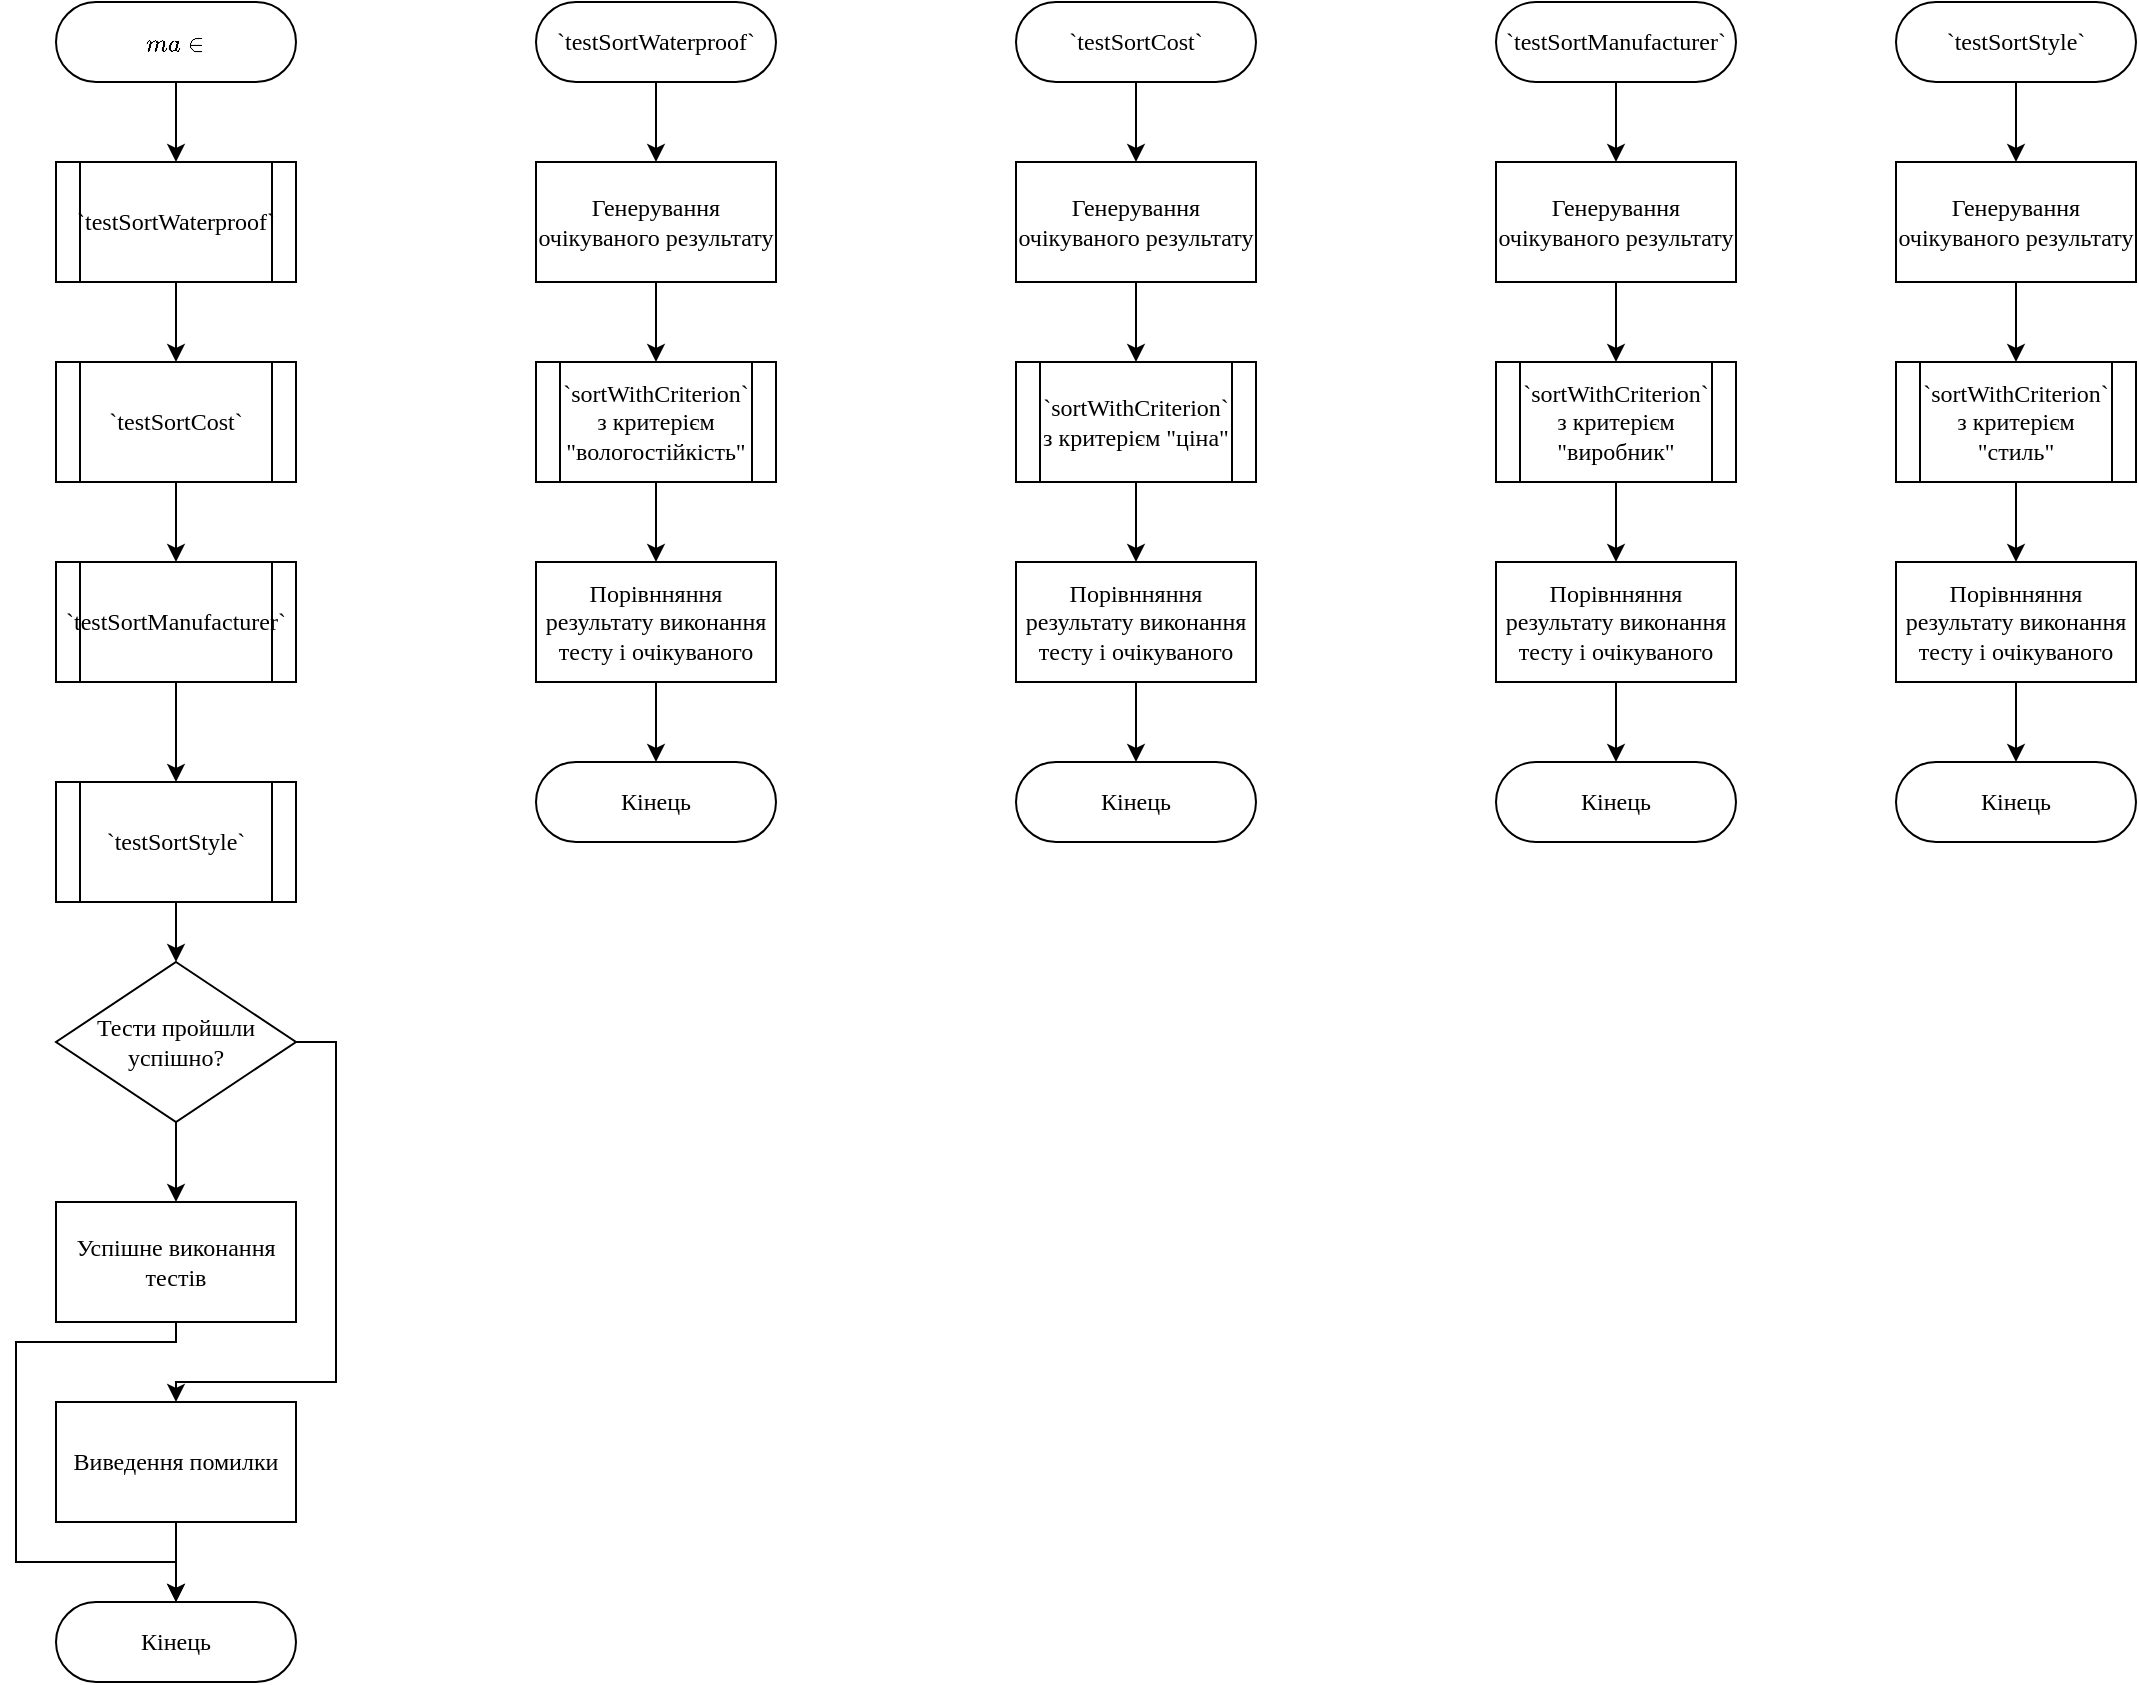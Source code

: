 <mxfile version="14.4.3" type="device"><diagram id="C5RBs43oDa-KdzZeNtuy" name="Page-1"><mxGraphModel dx="1086" dy="846" grid="1" gridSize="10" guides="1" tooltips="1" connect="1" arrows="1" fold="1" page="1" pageScale="1" pageWidth="827" pageHeight="1169" math="0" shadow="0"><root><mxCell id="WIyWlLk6GJQsqaUBKTNV-0"/><mxCell id="WIyWlLk6GJQsqaUBKTNV-1" parent="WIyWlLk6GJQsqaUBKTNV-0"/><mxCell id="W5gAwcasJI7CGSKgz8c4-16" value="" style="edgeStyle=orthogonalEdgeStyle;rounded=0;orthogonalLoop=1;jettySize=auto;html=1;fontFamily=Times New Roman;fontSize=12;labelBackgroundColor=none;" edge="1" parent="WIyWlLk6GJQsqaUBKTNV-1" source="W5gAwcasJI7CGSKgz8c4-0" target="W5gAwcasJI7CGSKgz8c4-1"><mxGeometry relative="1" as="geometry"/></mxCell><mxCell id="W5gAwcasJI7CGSKgz8c4-0" value="`main`" style="rounded=1;whiteSpace=wrap;html=1;arcSize=50;fontFamily=Times New Roman;fontSize=12;labelBackgroundColor=none;" vertex="1" parent="WIyWlLk6GJQsqaUBKTNV-1"><mxGeometry x="120" y="40" width="120" height="40" as="geometry"/></mxCell><mxCell id="W5gAwcasJI7CGSKgz8c4-15" value="" style="edgeStyle=orthogonalEdgeStyle;rounded=0;orthogonalLoop=1;jettySize=auto;html=1;fontFamily=Times New Roman;fontSize=12;labelBackgroundColor=none;" edge="1" parent="WIyWlLk6GJQsqaUBKTNV-1" source="W5gAwcasJI7CGSKgz8c4-1" target="W5gAwcasJI7CGSKgz8c4-2"><mxGeometry relative="1" as="geometry"/></mxCell><mxCell id="W5gAwcasJI7CGSKgz8c4-1" value="`&lt;span style=&quot;font-size: 12px;&quot;&gt;testSortWaterproof&lt;/span&gt;&lt;span style=&quot;font-size: 12px;&quot;&gt;`&lt;/span&gt;" style="shape=process;whiteSpace=wrap;html=1;backgroundOutline=1;fontFamily=Times New Roman;fontSize=12;labelBackgroundColor=none;" vertex="1" parent="WIyWlLk6GJQsqaUBKTNV-1"><mxGeometry x="120" y="120" width="120" height="60" as="geometry"/></mxCell><mxCell id="W5gAwcasJI7CGSKgz8c4-14" value="" style="edgeStyle=orthogonalEdgeStyle;rounded=0;orthogonalLoop=1;jettySize=auto;html=1;fontFamily=Times New Roman;fontSize=12;labelBackgroundColor=none;" edge="1" parent="WIyWlLk6GJQsqaUBKTNV-1" source="W5gAwcasJI7CGSKgz8c4-2" target="W5gAwcasJI7CGSKgz8c4-3"><mxGeometry relative="1" as="geometry"/></mxCell><mxCell id="W5gAwcasJI7CGSKgz8c4-2" value="`&lt;span style=&quot;font-size: 12px;&quot;&gt;testSortCost&lt;/span&gt;&lt;span style=&quot;font-size: 12px;&quot;&gt;`&lt;/span&gt;" style="shape=process;whiteSpace=wrap;html=1;backgroundOutline=1;fontFamily=Times New Roman;fontSize=12;labelBackgroundColor=none;" vertex="1" parent="WIyWlLk6GJQsqaUBKTNV-1"><mxGeometry x="120" y="220" width="120" height="60" as="geometry"/></mxCell><mxCell id="W5gAwcasJI7CGSKgz8c4-13" value="" style="edgeStyle=orthogonalEdgeStyle;rounded=0;orthogonalLoop=1;jettySize=auto;html=1;fontFamily=Times New Roman;fontSize=12;labelBackgroundColor=none;" edge="1" parent="WIyWlLk6GJQsqaUBKTNV-1" source="W5gAwcasJI7CGSKgz8c4-3" target="W5gAwcasJI7CGSKgz8c4-4"><mxGeometry relative="1" as="geometry"/></mxCell><mxCell id="W5gAwcasJI7CGSKgz8c4-3" value="`&lt;span style=&quot;font-size: 12px;&quot;&gt;testSortManufacturer&lt;/span&gt;&lt;span style=&quot;font-size: 12px;&quot;&gt;`&lt;/span&gt;" style="shape=process;whiteSpace=wrap;html=1;backgroundOutline=1;fontFamily=Times New Roman;fontSize=12;labelBackgroundColor=none;" vertex="1" parent="WIyWlLk6GJQsqaUBKTNV-1"><mxGeometry x="120" y="320" width="120" height="60" as="geometry"/></mxCell><mxCell id="W5gAwcasJI7CGSKgz8c4-12" value="" style="edgeStyle=orthogonalEdgeStyle;rounded=0;orthogonalLoop=1;jettySize=auto;html=1;fontFamily=Times New Roman;fontSize=12;labelBackgroundColor=none;" edge="1" parent="WIyWlLk6GJQsqaUBKTNV-1" source="W5gAwcasJI7CGSKgz8c4-4" target="W5gAwcasJI7CGSKgz8c4-5"><mxGeometry relative="1" as="geometry"/></mxCell><mxCell id="W5gAwcasJI7CGSKgz8c4-4" value="`&lt;span style=&quot;font-size: 12px;&quot;&gt;testSortStyle&lt;/span&gt;&lt;span style=&quot;font-size: 12px;&quot;&gt;`&lt;/span&gt;" style="shape=process;whiteSpace=wrap;html=1;backgroundOutline=1;fontFamily=Times New Roman;fontSize=12;labelBackgroundColor=none;" vertex="1" parent="WIyWlLk6GJQsqaUBKTNV-1"><mxGeometry x="120" y="430" width="120" height="60" as="geometry"/></mxCell><mxCell id="W5gAwcasJI7CGSKgz8c4-9" value="" style="edgeStyle=orthogonalEdgeStyle;rounded=0;orthogonalLoop=1;jettySize=auto;html=1;fontFamily=Times New Roman;fontSize=12;labelBackgroundColor=none;" edge="1" parent="WIyWlLk6GJQsqaUBKTNV-1" source="W5gAwcasJI7CGSKgz8c4-5" target="W5gAwcasJI7CGSKgz8c4-6"><mxGeometry relative="1" as="geometry"/></mxCell><mxCell id="W5gAwcasJI7CGSKgz8c4-10" style="edgeStyle=orthogonalEdgeStyle;rounded=0;orthogonalLoop=1;jettySize=auto;html=1;exitX=1;exitY=0.5;exitDx=0;exitDy=0;entryX=0.5;entryY=0;entryDx=0;entryDy=0;fontFamily=Times New Roman;fontSize=12;labelBackgroundColor=none;" edge="1" parent="WIyWlLk6GJQsqaUBKTNV-1" source="W5gAwcasJI7CGSKgz8c4-5" target="W5gAwcasJI7CGSKgz8c4-7"><mxGeometry relative="1" as="geometry"><Array as="points"><mxPoint x="260" y="560"/><mxPoint x="260" y="730"/><mxPoint x="180" y="730"/></Array></mxGeometry></mxCell><mxCell id="W5gAwcasJI7CGSKgz8c4-5" value="Тести пройшли успішно?" style="rhombus;whiteSpace=wrap;html=1;fontFamily=Times New Roman;fontSize=12;labelBackgroundColor=none;" vertex="1" parent="WIyWlLk6GJQsqaUBKTNV-1"><mxGeometry x="120" y="520" width="120" height="80" as="geometry"/></mxCell><mxCell id="W5gAwcasJI7CGSKgz8c4-17" style="edgeStyle=orthogonalEdgeStyle;rounded=0;orthogonalLoop=1;jettySize=auto;html=1;exitX=0;exitY=0.5;exitDx=0;exitDy=0;labelBackgroundColor=none;fontFamily=Times New Roman;fontSize=12;" edge="1" parent="WIyWlLk6GJQsqaUBKTNV-1" source="W5gAwcasJI7CGSKgz8c4-6" target="W5gAwcasJI7CGSKgz8c4-8"><mxGeometry relative="1" as="geometry"><Array as="points"><mxPoint x="180" y="670"/><mxPoint x="180" y="710"/><mxPoint x="100" y="710"/><mxPoint x="100" y="820"/><mxPoint x="180" y="820"/></Array></mxGeometry></mxCell><mxCell id="W5gAwcasJI7CGSKgz8c4-6" value="Успішне виконання тестів" style="rounded=0;whiteSpace=wrap;html=1;fontFamily=Times New Roman;fontSize=12;labelBackgroundColor=none;" vertex="1" parent="WIyWlLk6GJQsqaUBKTNV-1"><mxGeometry x="120" y="640" width="120" height="60" as="geometry"/></mxCell><mxCell id="W5gAwcasJI7CGSKgz8c4-11" value="" style="edgeStyle=orthogonalEdgeStyle;rounded=0;orthogonalLoop=1;jettySize=auto;html=1;fontFamily=Times New Roman;fontSize=12;labelBackgroundColor=none;" edge="1" parent="WIyWlLk6GJQsqaUBKTNV-1" source="W5gAwcasJI7CGSKgz8c4-7" target="W5gAwcasJI7CGSKgz8c4-8"><mxGeometry relative="1" as="geometry"/></mxCell><mxCell id="W5gAwcasJI7CGSKgz8c4-7" value="Виведення помилки" style="rounded=0;whiteSpace=wrap;html=1;fontFamily=Times New Roman;fontSize=12;labelBackgroundColor=none;" vertex="1" parent="WIyWlLk6GJQsqaUBKTNV-1"><mxGeometry x="120" y="740" width="120" height="60" as="geometry"/></mxCell><mxCell id="W5gAwcasJI7CGSKgz8c4-8" value="Кінець" style="rounded=1;whiteSpace=wrap;html=1;arcSize=50;fontFamily=Times New Roman;fontSize=12;labelBackgroundColor=none;" vertex="1" parent="WIyWlLk6GJQsqaUBKTNV-1"><mxGeometry x="120" y="840" width="120" height="40" as="geometry"/></mxCell><mxCell id="W5gAwcasJI7CGSKgz8c4-39" value="" style="edgeStyle=orthogonalEdgeStyle;rounded=0;orthogonalLoop=1;jettySize=auto;html=1;labelBackgroundColor=none;fontFamily=Times New Roman;fontSize=12;" edge="1" parent="WIyWlLk6GJQsqaUBKTNV-1" source="W5gAwcasJI7CGSKgz8c4-19" target="W5gAwcasJI7CGSKgz8c4-24"><mxGeometry relative="1" as="geometry"/></mxCell><mxCell id="W5gAwcasJI7CGSKgz8c4-19" value="&lt;span style=&quot;font-size: 12px;&quot;&gt;`&lt;/span&gt;&lt;span style=&quot;font-size: 12px;&quot;&gt;testSortWaterproof&lt;/span&gt;&lt;span style=&quot;font-size: 12px;&quot;&gt;`&lt;/span&gt;" style="rounded=1;whiteSpace=wrap;html=1;labelBackgroundColor=none;fontFamily=Times New Roman;fontSize=12;arcSize=50;" vertex="1" parent="WIyWlLk6GJQsqaUBKTNV-1"><mxGeometry x="360" y="40" width="120" height="40" as="geometry"/></mxCell><mxCell id="W5gAwcasJI7CGSKgz8c4-43" value="" style="edgeStyle=orthogonalEdgeStyle;rounded=0;orthogonalLoop=1;jettySize=auto;html=1;labelBackgroundColor=none;fontFamily=Times New Roman;fontSize=12;" edge="1" parent="WIyWlLk6GJQsqaUBKTNV-1" source="W5gAwcasJI7CGSKgz8c4-20" target="W5gAwcasJI7CGSKgz8c4-25"><mxGeometry relative="1" as="geometry"/></mxCell><mxCell id="W5gAwcasJI7CGSKgz8c4-20" value="&lt;span style=&quot;font-size: 12px;&quot;&gt;`&lt;/span&gt;&lt;span style=&quot;font-size: 12px;&quot;&gt;testSortCost&lt;/span&gt;&lt;span style=&quot;font-size: 12px;&quot;&gt;`&lt;/span&gt;" style="rounded=1;whiteSpace=wrap;html=1;labelBackgroundColor=none;fontFamily=Times New Roman;fontSize=12;arcSize=50;" vertex="1" parent="WIyWlLk6GJQsqaUBKTNV-1"><mxGeometry x="600" y="40" width="120" height="40" as="geometry"/></mxCell><mxCell id="W5gAwcasJI7CGSKgz8c4-47" value="" style="edgeStyle=orthogonalEdgeStyle;rounded=0;orthogonalLoop=1;jettySize=auto;html=1;labelBackgroundColor=none;fontFamily=Times New Roman;fontSize=12;" edge="1" parent="WIyWlLk6GJQsqaUBKTNV-1" source="W5gAwcasJI7CGSKgz8c4-21" target="W5gAwcasJI7CGSKgz8c4-26"><mxGeometry relative="1" as="geometry"/></mxCell><mxCell id="W5gAwcasJI7CGSKgz8c4-21" value="&lt;span style=&quot;font-size: 12px;&quot;&gt;`&lt;/span&gt;&lt;span style=&quot;font-size: 12px;&quot;&gt;testSortManufacturer&lt;/span&gt;&lt;span style=&quot;font-size: 12px;&quot;&gt;`&lt;/span&gt;" style="rounded=1;whiteSpace=wrap;html=1;labelBackgroundColor=none;fontFamily=Times New Roman;fontSize=12;arcSize=50;" vertex="1" parent="WIyWlLk6GJQsqaUBKTNV-1"><mxGeometry x="840" y="40" width="120" height="40" as="geometry"/></mxCell><mxCell id="W5gAwcasJI7CGSKgz8c4-51" value="" style="edgeStyle=orthogonalEdgeStyle;rounded=0;orthogonalLoop=1;jettySize=auto;html=1;labelBackgroundColor=none;fontFamily=Times New Roman;fontSize=12;" edge="1" parent="WIyWlLk6GJQsqaUBKTNV-1" source="W5gAwcasJI7CGSKgz8c4-22" target="W5gAwcasJI7CGSKgz8c4-23"><mxGeometry relative="1" as="geometry"/></mxCell><mxCell id="W5gAwcasJI7CGSKgz8c4-22" value="&lt;span style=&quot;font-size: 12px;&quot;&gt;`&lt;/span&gt;&lt;span style=&quot;font-size: 12px;&quot;&gt;testSortStyle&lt;/span&gt;&lt;span style=&quot;font-size: 12px;&quot;&gt;`&lt;/span&gt;" style="rounded=1;whiteSpace=wrap;html=1;labelBackgroundColor=none;fontFamily=Times New Roman;fontSize=12;arcSize=50;" vertex="1" parent="WIyWlLk6GJQsqaUBKTNV-1"><mxGeometry x="1040" y="40" width="120" height="40" as="geometry"/></mxCell><mxCell id="W5gAwcasJI7CGSKgz8c4-52" value="" style="edgeStyle=orthogonalEdgeStyle;rounded=0;orthogonalLoop=1;jettySize=auto;html=1;labelBackgroundColor=none;fontFamily=Times New Roman;fontSize=12;" edge="1" parent="WIyWlLk6GJQsqaUBKTNV-1" source="W5gAwcasJI7CGSKgz8c4-23" target="W5gAwcasJI7CGSKgz8c4-27"><mxGeometry relative="1" as="geometry"/></mxCell><mxCell id="W5gAwcasJI7CGSKgz8c4-23" value="&lt;span style=&quot;font-size: 12px;&quot;&gt;Генерування очікуваного результату&lt;/span&gt;" style="rounded=0;whiteSpace=wrap;html=1;labelBackgroundColor=none;fontFamily=Times New Roman;fontSize=12;" vertex="1" parent="WIyWlLk6GJQsqaUBKTNV-1"><mxGeometry x="1040" y="120" width="120" height="60" as="geometry"/></mxCell><mxCell id="W5gAwcasJI7CGSKgz8c4-40" value="" style="edgeStyle=orthogonalEdgeStyle;rounded=0;orthogonalLoop=1;jettySize=auto;html=1;labelBackgroundColor=none;fontFamily=Times New Roman;fontSize=12;" edge="1" parent="WIyWlLk6GJQsqaUBKTNV-1" source="W5gAwcasJI7CGSKgz8c4-24" target="W5gAwcasJI7CGSKgz8c4-30"><mxGeometry relative="1" as="geometry"/></mxCell><mxCell id="W5gAwcasJI7CGSKgz8c4-24" value="&lt;span style=&quot;font-size: 12px;&quot;&gt;Генерування очікуваного результату&lt;/span&gt;" style="rounded=0;whiteSpace=wrap;html=1;labelBackgroundColor=none;fontFamily=Times New Roman;fontSize=12;" vertex="1" parent="WIyWlLk6GJQsqaUBKTNV-1"><mxGeometry x="360" y="120" width="120" height="60" as="geometry"/></mxCell><mxCell id="W5gAwcasJI7CGSKgz8c4-44" value="" style="edgeStyle=orthogonalEdgeStyle;rounded=0;orthogonalLoop=1;jettySize=auto;html=1;labelBackgroundColor=none;fontFamily=Times New Roman;fontSize=12;" edge="1" parent="WIyWlLk6GJQsqaUBKTNV-1" source="W5gAwcasJI7CGSKgz8c4-25" target="W5gAwcasJI7CGSKgz8c4-29"><mxGeometry relative="1" as="geometry"/></mxCell><mxCell id="W5gAwcasJI7CGSKgz8c4-25" value="Генерування очікуваного результату" style="rounded=0;whiteSpace=wrap;html=1;labelBackgroundColor=none;fontFamily=Times New Roman;fontSize=12;" vertex="1" parent="WIyWlLk6GJQsqaUBKTNV-1"><mxGeometry x="600" y="120" width="120" height="60" as="geometry"/></mxCell><mxCell id="W5gAwcasJI7CGSKgz8c4-48" value="" style="edgeStyle=orthogonalEdgeStyle;rounded=0;orthogonalLoop=1;jettySize=auto;html=1;labelBackgroundColor=none;fontFamily=Times New Roman;fontSize=12;" edge="1" parent="WIyWlLk6GJQsqaUBKTNV-1" source="W5gAwcasJI7CGSKgz8c4-26" target="W5gAwcasJI7CGSKgz8c4-28"><mxGeometry relative="1" as="geometry"/></mxCell><mxCell id="W5gAwcasJI7CGSKgz8c4-26" value="&lt;span style=&quot;font-size: 12px;&quot;&gt;Генерування очікуваного результату&lt;/span&gt;" style="rounded=0;whiteSpace=wrap;html=1;labelBackgroundColor=none;fontFamily=Times New Roman;fontSize=12;" vertex="1" parent="WIyWlLk6GJQsqaUBKTNV-1"><mxGeometry x="840" y="120" width="120" height="60" as="geometry"/></mxCell><mxCell id="W5gAwcasJI7CGSKgz8c4-53" value="" style="edgeStyle=orthogonalEdgeStyle;rounded=0;orthogonalLoop=1;jettySize=auto;html=1;labelBackgroundColor=none;fontFamily=Times New Roman;fontSize=12;" edge="1" parent="WIyWlLk6GJQsqaUBKTNV-1" source="W5gAwcasJI7CGSKgz8c4-27" target="W5gAwcasJI7CGSKgz8c4-38"><mxGeometry relative="1" as="geometry"/></mxCell><mxCell id="W5gAwcasJI7CGSKgz8c4-27" value="`&lt;span style=&quot;font-size: 12px&quot;&gt;sortWithCriterion&lt;/span&gt;&lt;span style=&quot;font-size: 12px&quot;&gt;`&lt;br&gt;&lt;/span&gt;з критерієм &quot;стиль&quot;&lt;span style=&quot;font-size: 12px&quot;&gt;&lt;br&gt;&lt;/span&gt;" style="shape=process;whiteSpace=wrap;html=1;backgroundOutline=1;labelBackgroundColor=none;fontFamily=Times New Roman;fontSize=12;" vertex="1" parent="WIyWlLk6GJQsqaUBKTNV-1"><mxGeometry x="1040" y="220" width="120" height="60" as="geometry"/></mxCell><mxCell id="W5gAwcasJI7CGSKgz8c4-49" value="" style="edgeStyle=orthogonalEdgeStyle;rounded=0;orthogonalLoop=1;jettySize=auto;html=1;labelBackgroundColor=none;fontFamily=Times New Roman;fontSize=12;" edge="1" parent="WIyWlLk6GJQsqaUBKTNV-1" source="W5gAwcasJI7CGSKgz8c4-28" target="W5gAwcasJI7CGSKgz8c4-36"><mxGeometry relative="1" as="geometry"/></mxCell><mxCell id="W5gAwcasJI7CGSKgz8c4-28" value="`&lt;span style=&quot;font-size: 12px&quot;&gt;sortWithCriterion`&lt;br&gt;&lt;/span&gt;з критерієм &quot;виробник&quot;&lt;span style=&quot;font-size: 12px&quot;&gt;&lt;br&gt;&lt;/span&gt;" style="shape=process;whiteSpace=wrap;html=1;backgroundOutline=1;labelBackgroundColor=none;fontFamily=Times New Roman;fontSize=12;" vertex="1" parent="WIyWlLk6GJQsqaUBKTNV-1"><mxGeometry x="840" y="220" width="120" height="60" as="geometry"/></mxCell><mxCell id="W5gAwcasJI7CGSKgz8c4-45" value="" style="edgeStyle=orthogonalEdgeStyle;rounded=0;orthogonalLoop=1;jettySize=auto;html=1;labelBackgroundColor=none;fontFamily=Times New Roman;fontSize=12;" edge="1" parent="WIyWlLk6GJQsqaUBKTNV-1" source="W5gAwcasJI7CGSKgz8c4-29" target="W5gAwcasJI7CGSKgz8c4-34"><mxGeometry relative="1" as="geometry"/></mxCell><mxCell id="W5gAwcasJI7CGSKgz8c4-29" value="`&lt;span style=&quot;font-size: 12px&quot;&gt;sortWithCriterion&lt;/span&gt;&lt;span style=&quot;font-size: 12px&quot;&gt;`&lt;br&gt;&lt;/span&gt;з критерієм &quot;ціна&quot;&lt;span style=&quot;font-size: 12px&quot;&gt;&lt;br&gt;&lt;/span&gt;" style="shape=process;whiteSpace=wrap;html=1;backgroundOutline=1;labelBackgroundColor=none;fontFamily=Times New Roman;fontSize=12;" vertex="1" parent="WIyWlLk6GJQsqaUBKTNV-1"><mxGeometry x="600" y="220" width="120" height="60" as="geometry"/></mxCell><mxCell id="W5gAwcasJI7CGSKgz8c4-41" value="" style="edgeStyle=orthogonalEdgeStyle;rounded=0;orthogonalLoop=1;jettySize=auto;html=1;labelBackgroundColor=none;fontFamily=Times New Roman;fontSize=12;" edge="1" parent="WIyWlLk6GJQsqaUBKTNV-1" source="W5gAwcasJI7CGSKgz8c4-30" target="W5gAwcasJI7CGSKgz8c4-32"><mxGeometry relative="1" as="geometry"/></mxCell><mxCell id="W5gAwcasJI7CGSKgz8c4-30" value="`&lt;span style=&quot;font-size: 12px&quot;&gt;sortWithCriterion&lt;/span&gt;&lt;span style=&quot;font-size: 12px&quot;&gt;`&lt;br&gt;з критерієм &quot;вологостійкість&quot;&lt;br&gt;&lt;/span&gt;" style="shape=process;whiteSpace=wrap;html=1;backgroundOutline=1;labelBackgroundColor=none;fontFamily=Times New Roman;fontSize=12;" vertex="1" parent="WIyWlLk6GJQsqaUBKTNV-1"><mxGeometry x="360" y="220" width="120" height="60" as="geometry"/></mxCell><mxCell id="W5gAwcasJI7CGSKgz8c4-31" value="Кінець" style="rounded=1;whiteSpace=wrap;html=1;labelBackgroundColor=none;fontFamily=Times New Roman;fontSize=12;arcSize=50;" vertex="1" parent="WIyWlLk6GJQsqaUBKTNV-1"><mxGeometry x="360" y="420" width="120" height="40" as="geometry"/></mxCell><mxCell id="W5gAwcasJI7CGSKgz8c4-42" value="" style="edgeStyle=orthogonalEdgeStyle;rounded=0;orthogonalLoop=1;jettySize=auto;html=1;labelBackgroundColor=none;fontFamily=Times New Roman;fontSize=12;" edge="1" parent="WIyWlLk6GJQsqaUBKTNV-1" source="W5gAwcasJI7CGSKgz8c4-32" target="W5gAwcasJI7CGSKgz8c4-31"><mxGeometry relative="1" as="geometry"/></mxCell><mxCell id="W5gAwcasJI7CGSKgz8c4-32" value="Порівнняння результату виконання тесту і очікуваного" style="rounded=0;whiteSpace=wrap;html=1;labelBackgroundColor=none;fontFamily=Times New Roman;fontSize=12;" vertex="1" parent="WIyWlLk6GJQsqaUBKTNV-1"><mxGeometry x="360" y="320" width="120" height="60" as="geometry"/></mxCell><mxCell id="W5gAwcasJI7CGSKgz8c4-33" value="&lt;span style=&quot;font-size: 12px;&quot;&gt;Кінець&lt;/span&gt;" style="rounded=1;whiteSpace=wrap;html=1;labelBackgroundColor=none;fontFamily=Times New Roman;fontSize=12;arcSize=50;" vertex="1" parent="WIyWlLk6GJQsqaUBKTNV-1"><mxGeometry x="600" y="420" width="120" height="40" as="geometry"/></mxCell><mxCell id="W5gAwcasJI7CGSKgz8c4-46" value="" style="edgeStyle=orthogonalEdgeStyle;rounded=0;orthogonalLoop=1;jettySize=auto;html=1;labelBackgroundColor=none;fontFamily=Times New Roman;fontSize=12;" edge="1" parent="WIyWlLk6GJQsqaUBKTNV-1" source="W5gAwcasJI7CGSKgz8c4-34" target="W5gAwcasJI7CGSKgz8c4-33"><mxGeometry relative="1" as="geometry"/></mxCell><mxCell id="W5gAwcasJI7CGSKgz8c4-34" value="&lt;span style=&quot;font-size: 12px;&quot;&gt;Порівнняння результату виконання тесту і очікуваного&lt;/span&gt;" style="rounded=0;whiteSpace=wrap;html=1;labelBackgroundColor=none;fontFamily=Times New Roman;fontSize=12;" vertex="1" parent="WIyWlLk6GJQsqaUBKTNV-1"><mxGeometry x="600" y="320" width="120" height="60" as="geometry"/></mxCell><mxCell id="W5gAwcasJI7CGSKgz8c4-35" value="&lt;span style=&quot;font-size: 12px;&quot;&gt;Кінець&lt;/span&gt;" style="rounded=1;whiteSpace=wrap;html=1;labelBackgroundColor=none;fontFamily=Times New Roman;fontSize=12;arcSize=50;" vertex="1" parent="WIyWlLk6GJQsqaUBKTNV-1"><mxGeometry x="840" y="420" width="120" height="40" as="geometry"/></mxCell><mxCell id="W5gAwcasJI7CGSKgz8c4-50" value="" style="edgeStyle=orthogonalEdgeStyle;rounded=0;orthogonalLoop=1;jettySize=auto;html=1;labelBackgroundColor=none;fontFamily=Times New Roman;fontSize=12;" edge="1" parent="WIyWlLk6GJQsqaUBKTNV-1" source="W5gAwcasJI7CGSKgz8c4-36" target="W5gAwcasJI7CGSKgz8c4-35"><mxGeometry relative="1" as="geometry"/></mxCell><mxCell id="W5gAwcasJI7CGSKgz8c4-36" value="&lt;span style=&quot;font-size: 12px;&quot;&gt;Порівнняння результату виконання тесту і очікуваного&lt;/span&gt;" style="rounded=0;whiteSpace=wrap;html=1;labelBackgroundColor=none;fontFamily=Times New Roman;fontSize=12;" vertex="1" parent="WIyWlLk6GJQsqaUBKTNV-1"><mxGeometry x="840" y="320" width="120" height="60" as="geometry"/></mxCell><mxCell id="W5gAwcasJI7CGSKgz8c4-37" value="&#10;&#10;&lt;span style=&quot;font-size: 12px; font-style: normal; font-weight: 400; letter-spacing: normal; text-align: center; text-indent: 0px; text-transform: none; word-spacing: 0px; display: inline; float: none;&quot;&gt;Кінець&lt;/span&gt;&#10;&#10;" style="rounded=1;whiteSpace=wrap;html=1;labelBackgroundColor=none;fontFamily=Times New Roman;fontSize=12;arcSize=50;" vertex="1" parent="WIyWlLk6GJQsqaUBKTNV-1"><mxGeometry x="1040" y="420" width="120" height="40" as="geometry"/></mxCell><mxCell id="W5gAwcasJI7CGSKgz8c4-54" value="" style="edgeStyle=orthogonalEdgeStyle;rounded=0;orthogonalLoop=1;jettySize=auto;html=1;labelBackgroundColor=none;fontFamily=Times New Roman;fontSize=12;" edge="1" parent="WIyWlLk6GJQsqaUBKTNV-1" source="W5gAwcasJI7CGSKgz8c4-38" target="W5gAwcasJI7CGSKgz8c4-37"><mxGeometry relative="1" as="geometry"/></mxCell><mxCell id="W5gAwcasJI7CGSKgz8c4-38" value="&lt;span style=&quot;font-size: 12px;&quot;&gt;Порівнняння результату виконання тесту і очікуваного&lt;/span&gt;" style="rounded=0;whiteSpace=wrap;html=1;labelBackgroundColor=none;fontFamily=Times New Roman;fontSize=12;" vertex="1" parent="WIyWlLk6GJQsqaUBKTNV-1"><mxGeometry x="1040" y="320" width="120" height="60" as="geometry"/></mxCell></root></mxGraphModel></diagram></mxfile>